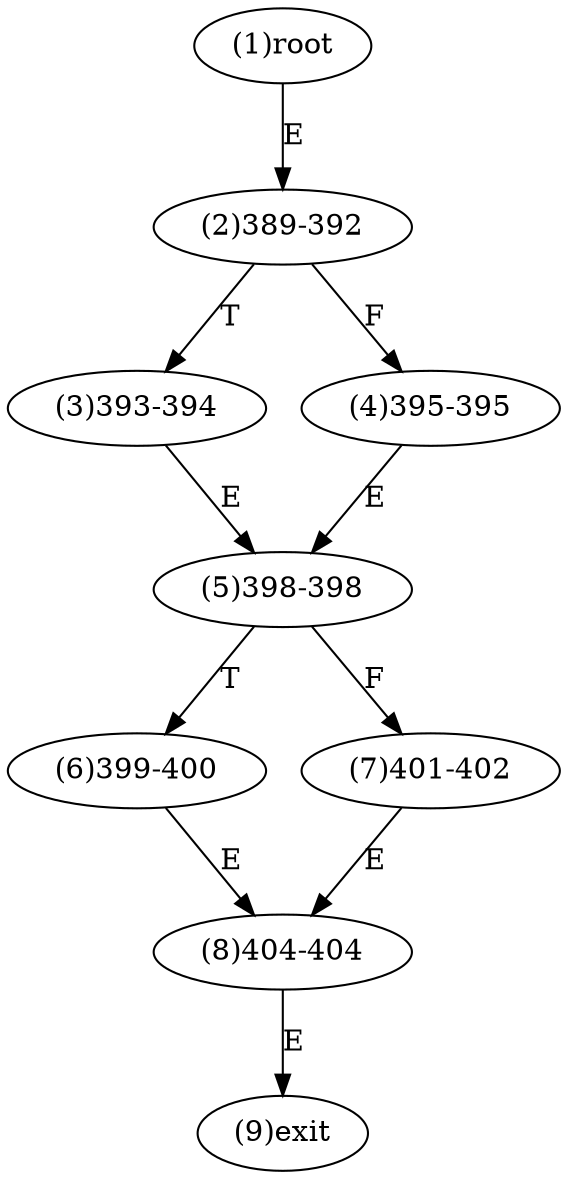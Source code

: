 digraph "" { 
1[ label="(1)root"];
2[ label="(2)389-392"];
3[ label="(3)393-394"];
4[ label="(4)395-395"];
5[ label="(5)398-398"];
6[ label="(6)399-400"];
7[ label="(7)401-402"];
8[ label="(8)404-404"];
9[ label="(9)exit"];
1->2[ label="E"];
2->4[ label="F"];
2->3[ label="T"];
3->5[ label="E"];
4->5[ label="E"];
5->7[ label="F"];
5->6[ label="T"];
6->8[ label="E"];
7->8[ label="E"];
8->9[ label="E"];
}